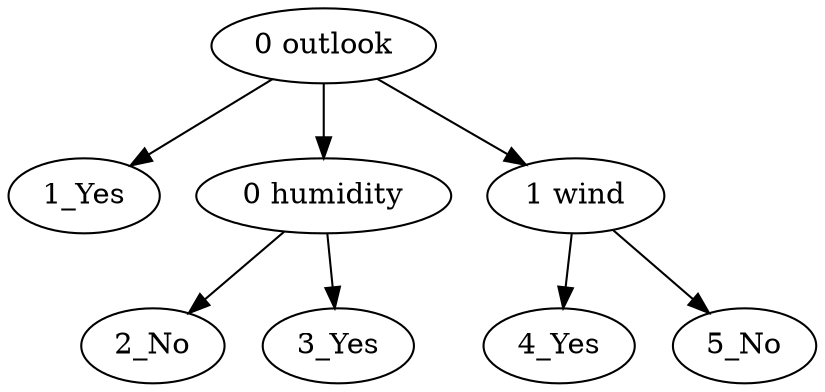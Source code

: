strict digraph "" {
	"0 outlook" -> "1_Yes";
	"0 outlook" -> "0 humidity";
	"0 outlook" -> "1 wind";
	"0 humidity" -> "2_No";
	"0 humidity" -> "3_Yes";
	"1 wind" -> "4_Yes";
	"1 wind" -> "5_No";
}
